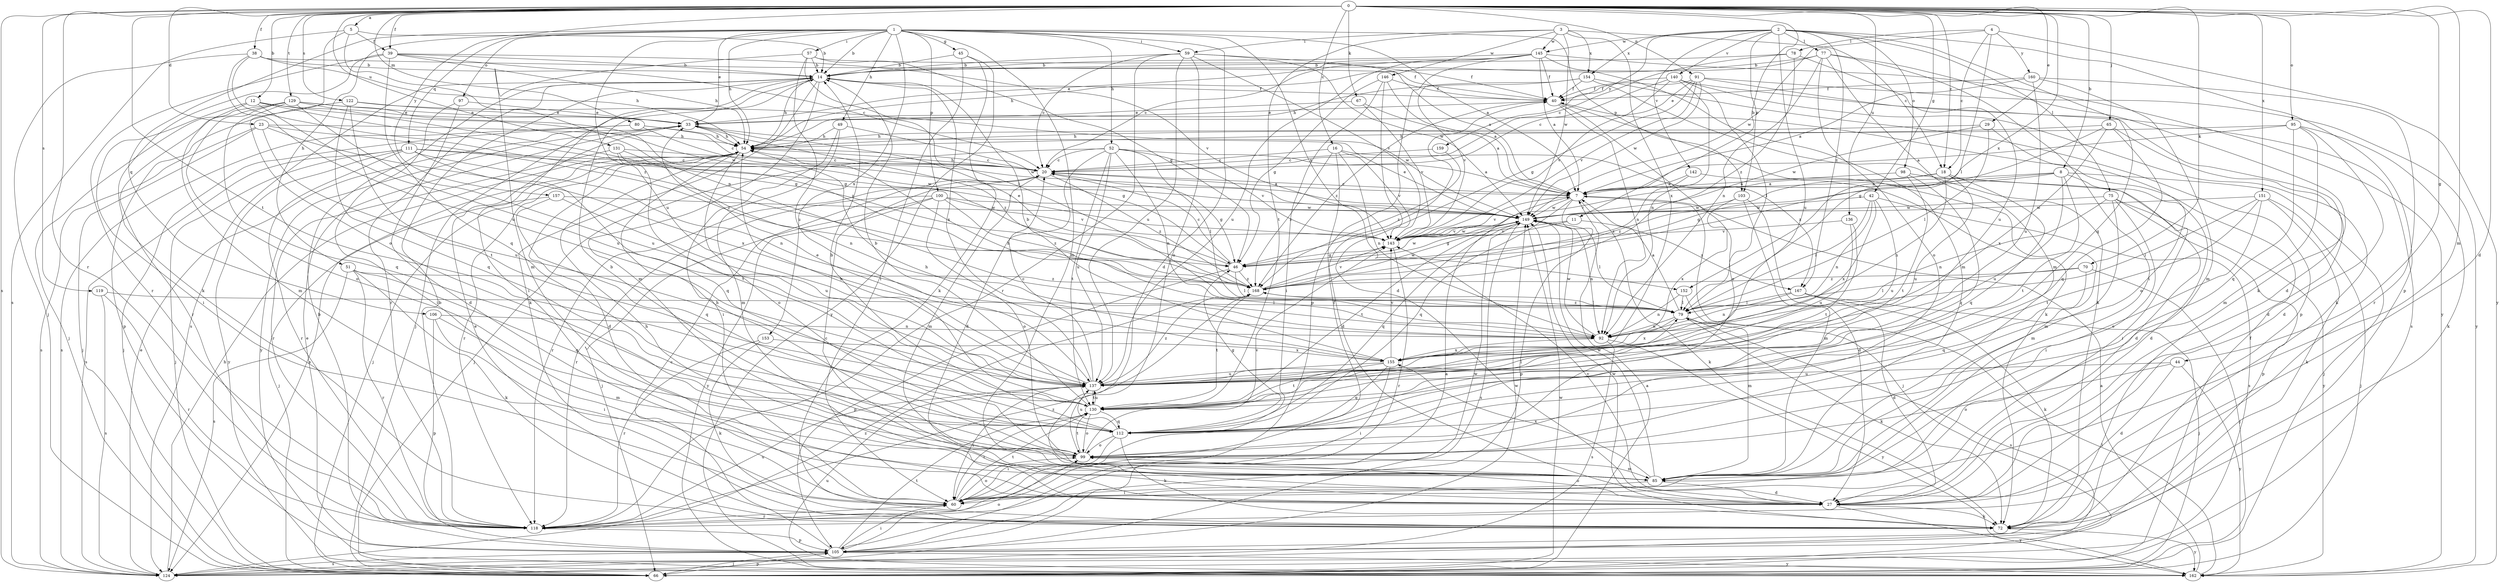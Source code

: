 strict digraph  {
0;
1;
2;
3;
4;
5;
7;
8;
11;
12;
14;
16;
18;
20;
23;
27;
29;
33;
38;
39;
40;
42;
44;
45;
46;
49;
51;
52;
54;
57;
59;
60;
65;
66;
67;
70;
72;
75;
77;
78;
79;
80;
85;
91;
92;
95;
97;
98;
99;
100;
103;
105;
106;
111;
112;
118;
119;
122;
124;
129;
130;
131;
136;
137;
140;
142;
143;
145;
146;
149;
151;
152;
153;
154;
155;
157;
159;
160;
162;
167;
168;
0 -> 5  [label=a];
0 -> 8  [label=b];
0 -> 11  [label=b];
0 -> 12  [label=b];
0 -> 16  [label=c];
0 -> 18  [label=c];
0 -> 23  [label=d];
0 -> 27  [label=d];
0 -> 29  [label=e];
0 -> 38  [label=f];
0 -> 39  [label=f];
0 -> 42  [label=g];
0 -> 44  [label=g];
0 -> 65  [label=j];
0 -> 67  [label=k];
0 -> 70  [label=k];
0 -> 80  [label=m];
0 -> 85  [label=m];
0 -> 91  [label=n];
0 -> 95  [label=o];
0 -> 118  [label=r];
0 -> 119  [label=s];
0 -> 122  [label=s];
0 -> 124  [label=s];
0 -> 129  [label=t];
0 -> 130  [label=t];
0 -> 131  [label=u];
0 -> 136  [label=u];
0 -> 151  [label=x];
0 -> 152  [label=x];
0 -> 157  [label=y];
1 -> 7  [label=a];
1 -> 14  [label=b];
1 -> 27  [label=d];
1 -> 33  [label=e];
1 -> 45  [label=g];
1 -> 49  [label=h];
1 -> 51  [label=h];
1 -> 52  [label=h];
1 -> 54  [label=h];
1 -> 57  [label=i];
1 -> 59  [label=i];
1 -> 85  [label=m];
1 -> 97  [label=o];
1 -> 100  [label=p];
1 -> 103  [label=p];
1 -> 106  [label=q];
1 -> 111  [label=q];
1 -> 137  [label=u];
1 -> 152  [label=x];
1 -> 153  [label=x];
2 -> 75  [label=l];
2 -> 77  [label=l];
2 -> 98  [label=o];
2 -> 103  [label=p];
2 -> 105  [label=p];
2 -> 112  [label=q];
2 -> 137  [label=u];
2 -> 140  [label=v];
2 -> 142  [label=v];
2 -> 145  [label=w];
2 -> 154  [label=x];
2 -> 159  [label=y];
2 -> 167  [label=z];
3 -> 18  [label=c];
3 -> 59  [label=i];
3 -> 130  [label=t];
3 -> 145  [label=w];
3 -> 146  [label=w];
3 -> 149  [label=w];
3 -> 154  [label=x];
3 -> 155  [label=x];
4 -> 18  [label=c];
4 -> 78  [label=l];
4 -> 79  [label=l];
4 -> 149  [label=w];
4 -> 160  [label=y];
4 -> 162  [label=y];
5 -> 14  [label=b];
5 -> 39  [label=f];
5 -> 92  [label=n];
5 -> 99  [label=o];
5 -> 124  [label=s];
7 -> 20  [label=c];
7 -> 66  [label=j];
7 -> 72  [label=k];
7 -> 105  [label=p];
7 -> 112  [label=q];
7 -> 143  [label=v];
7 -> 149  [label=w];
8 -> 7  [label=a];
8 -> 27  [label=d];
8 -> 46  [label=g];
8 -> 66  [label=j];
8 -> 130  [label=t];
8 -> 137  [label=u];
8 -> 143  [label=v];
11 -> 46  [label=g];
11 -> 143  [label=v];
11 -> 167  [label=z];
12 -> 33  [label=e];
12 -> 46  [label=g];
12 -> 60  [label=i];
12 -> 85  [label=m];
12 -> 137  [label=u];
12 -> 149  [label=w];
14 -> 40  [label=f];
14 -> 54  [label=h];
14 -> 60  [label=i];
14 -> 66  [label=j];
14 -> 72  [label=k];
14 -> 85  [label=m];
14 -> 118  [label=r];
14 -> 124  [label=s];
14 -> 155  [label=x];
16 -> 20  [label=c];
16 -> 27  [label=d];
16 -> 92  [label=n];
16 -> 143  [label=v];
16 -> 167  [label=z];
16 -> 168  [label=z];
18 -> 7  [label=a];
18 -> 60  [label=i];
18 -> 92  [label=n];
18 -> 112  [label=q];
18 -> 137  [label=u];
18 -> 168  [label=z];
20 -> 7  [label=a];
20 -> 46  [label=g];
20 -> 54  [label=h];
20 -> 85  [label=m];
20 -> 118  [label=r];
20 -> 168  [label=z];
23 -> 54  [label=h];
23 -> 66  [label=j];
23 -> 124  [label=s];
23 -> 137  [label=u];
23 -> 155  [label=x];
23 -> 168  [label=z];
27 -> 20  [label=c];
27 -> 54  [label=h];
27 -> 72  [label=k];
27 -> 99  [label=o];
27 -> 143  [label=v];
27 -> 162  [label=y];
29 -> 54  [label=h];
29 -> 79  [label=l];
29 -> 99  [label=o];
29 -> 149  [label=w];
33 -> 54  [label=h];
33 -> 162  [label=y];
33 -> 168  [label=z];
38 -> 14  [label=b];
38 -> 40  [label=f];
38 -> 54  [label=h];
38 -> 66  [label=j];
38 -> 137  [label=u];
38 -> 168  [label=z];
39 -> 14  [label=b];
39 -> 20  [label=c];
39 -> 54  [label=h];
39 -> 72  [label=k];
39 -> 112  [label=q];
39 -> 118  [label=r];
39 -> 143  [label=v];
40 -> 33  [label=e];
40 -> 72  [label=k];
40 -> 92  [label=n];
40 -> 99  [label=o];
40 -> 168  [label=z];
42 -> 79  [label=l];
42 -> 92  [label=n];
42 -> 124  [label=s];
42 -> 137  [label=u];
42 -> 149  [label=w];
42 -> 155  [label=x];
44 -> 27  [label=d];
44 -> 99  [label=o];
44 -> 137  [label=u];
44 -> 162  [label=y];
45 -> 14  [label=b];
45 -> 60  [label=i];
45 -> 72  [label=k];
45 -> 162  [label=y];
46 -> 20  [label=c];
46 -> 33  [label=e];
46 -> 79  [label=l];
46 -> 105  [label=p];
46 -> 149  [label=w];
46 -> 168  [label=z];
49 -> 46  [label=g];
49 -> 54  [label=h];
49 -> 60  [label=i];
49 -> 85  [label=m];
51 -> 72  [label=k];
51 -> 112  [label=q];
51 -> 118  [label=r];
51 -> 124  [label=s];
51 -> 168  [label=z];
52 -> 7  [label=a];
52 -> 20  [label=c];
52 -> 27  [label=d];
52 -> 66  [label=j];
52 -> 79  [label=l];
52 -> 92  [label=n];
52 -> 130  [label=t];
52 -> 137  [label=u];
52 -> 143  [label=v];
54 -> 20  [label=c];
54 -> 27  [label=d];
54 -> 66  [label=j];
54 -> 99  [label=o];
54 -> 118  [label=r];
54 -> 124  [label=s];
57 -> 14  [label=b];
57 -> 40  [label=f];
57 -> 46  [label=g];
57 -> 79  [label=l];
57 -> 85  [label=m];
57 -> 137  [label=u];
59 -> 7  [label=a];
59 -> 14  [label=b];
59 -> 20  [label=c];
59 -> 99  [label=o];
59 -> 118  [label=r];
59 -> 137  [label=u];
59 -> 143  [label=v];
59 -> 149  [label=w];
60 -> 40  [label=f];
60 -> 99  [label=o];
60 -> 118  [label=r];
60 -> 130  [label=t];
65 -> 27  [label=d];
65 -> 46  [label=g];
65 -> 54  [label=h];
65 -> 112  [label=q];
65 -> 155  [label=x];
66 -> 7  [label=a];
66 -> 40  [label=f];
66 -> 105  [label=p];
66 -> 149  [label=w];
67 -> 7  [label=a];
67 -> 33  [label=e];
67 -> 143  [label=v];
70 -> 66  [label=j];
70 -> 79  [label=l];
70 -> 112  [label=q];
70 -> 168  [label=z];
72 -> 33  [label=e];
72 -> 149  [label=w];
72 -> 162  [label=y];
75 -> 60  [label=i];
75 -> 85  [label=m];
75 -> 92  [label=n];
75 -> 105  [label=p];
75 -> 149  [label=w];
75 -> 162  [label=y];
77 -> 14  [label=b];
77 -> 54  [label=h];
77 -> 60  [label=i];
77 -> 72  [label=k];
77 -> 85  [label=m];
77 -> 92  [label=n];
77 -> 99  [label=o];
78 -> 14  [label=b];
78 -> 20  [label=c];
78 -> 137  [label=u];
78 -> 168  [label=z];
79 -> 7  [label=a];
79 -> 72  [label=k];
79 -> 92  [label=n];
79 -> 124  [label=s];
79 -> 155  [label=x];
79 -> 168  [label=z];
80 -> 20  [label=c];
80 -> 54  [label=h];
80 -> 66  [label=j];
80 -> 124  [label=s];
80 -> 149  [label=w];
85 -> 27  [label=d];
85 -> 60  [label=i];
85 -> 149  [label=w];
85 -> 155  [label=x];
91 -> 27  [label=d];
91 -> 33  [label=e];
91 -> 40  [label=f];
91 -> 46  [label=g];
91 -> 143  [label=v];
91 -> 149  [label=w];
91 -> 162  [label=y];
92 -> 54  [label=h];
92 -> 124  [label=s];
92 -> 149  [label=w];
92 -> 155  [label=x];
92 -> 162  [label=y];
95 -> 7  [label=a];
95 -> 27  [label=d];
95 -> 54  [label=h];
95 -> 72  [label=k];
95 -> 85  [label=m];
95 -> 112  [label=q];
97 -> 27  [label=d];
97 -> 33  [label=e];
97 -> 60  [label=i];
98 -> 7  [label=a];
98 -> 27  [label=d];
98 -> 112  [label=q];
98 -> 130  [label=t];
99 -> 14  [label=b];
99 -> 54  [label=h];
99 -> 85  [label=m];
99 -> 130  [label=t];
99 -> 143  [label=v];
100 -> 66  [label=j];
100 -> 99  [label=o];
100 -> 118  [label=r];
100 -> 143  [label=v];
100 -> 149  [label=w];
100 -> 162  [label=y];
100 -> 168  [label=z];
103 -> 27  [label=d];
103 -> 85  [label=m];
103 -> 149  [label=w];
103 -> 155  [label=x];
105 -> 7  [label=a];
105 -> 14  [label=b];
105 -> 20  [label=c];
105 -> 33  [label=e];
105 -> 60  [label=i];
105 -> 66  [label=j];
105 -> 99  [label=o];
105 -> 124  [label=s];
105 -> 130  [label=t];
105 -> 149  [label=w];
105 -> 162  [label=y];
106 -> 60  [label=i];
106 -> 85  [label=m];
106 -> 92  [label=n];
106 -> 105  [label=p];
111 -> 20  [label=c];
111 -> 66  [label=j];
111 -> 92  [label=n];
111 -> 112  [label=q];
111 -> 118  [label=r];
111 -> 124  [label=s];
111 -> 143  [label=v];
111 -> 162  [label=y];
112 -> 14  [label=b];
112 -> 46  [label=g];
112 -> 60  [label=i];
112 -> 72  [label=k];
112 -> 99  [label=o];
112 -> 137  [label=u];
118 -> 14  [label=b];
118 -> 105  [label=p];
118 -> 137  [label=u];
118 -> 149  [label=w];
118 -> 168  [label=z];
119 -> 79  [label=l];
119 -> 118  [label=r];
119 -> 124  [label=s];
122 -> 33  [label=e];
122 -> 105  [label=p];
122 -> 112  [label=q];
122 -> 130  [label=t];
122 -> 149  [label=w];
124 -> 33  [label=e];
124 -> 54  [label=h];
124 -> 168  [label=z];
129 -> 33  [label=e];
129 -> 46  [label=g];
129 -> 66  [label=j];
129 -> 99  [label=o];
129 -> 112  [label=q];
129 -> 118  [label=r];
129 -> 137  [label=u];
129 -> 168  [label=z];
130 -> 14  [label=b];
130 -> 54  [label=h];
130 -> 60  [label=i];
130 -> 79  [label=l];
130 -> 99  [label=o];
130 -> 112  [label=q];
130 -> 137  [label=u];
131 -> 20  [label=c];
131 -> 92  [label=n];
131 -> 118  [label=r];
131 -> 130  [label=t];
131 -> 149  [label=w];
136 -> 130  [label=t];
136 -> 137  [label=u];
136 -> 143  [label=v];
137 -> 20  [label=c];
137 -> 33  [label=e];
137 -> 54  [label=h];
137 -> 60  [label=i];
137 -> 130  [label=t];
137 -> 168  [label=z];
140 -> 20  [label=c];
140 -> 40  [label=f];
140 -> 72  [label=k];
140 -> 79  [label=l];
140 -> 92  [label=n];
140 -> 124  [label=s];
140 -> 143  [label=v];
142 -> 7  [label=a];
142 -> 85  [label=m];
142 -> 168  [label=z];
143 -> 46  [label=g];
143 -> 118  [label=r];
143 -> 149  [label=w];
145 -> 7  [label=a];
145 -> 14  [label=b];
145 -> 20  [label=c];
145 -> 33  [label=e];
145 -> 40  [label=f];
145 -> 85  [label=m];
145 -> 105  [label=p];
145 -> 137  [label=u];
145 -> 162  [label=y];
146 -> 7  [label=a];
146 -> 27  [label=d];
146 -> 40  [label=f];
146 -> 46  [label=g];
146 -> 60  [label=i];
149 -> 33  [label=e];
149 -> 79  [label=l];
149 -> 92  [label=n];
149 -> 112  [label=q];
149 -> 124  [label=s];
149 -> 130  [label=t];
149 -> 143  [label=v];
151 -> 66  [label=j];
151 -> 72  [label=k];
151 -> 79  [label=l];
151 -> 99  [label=o];
151 -> 130  [label=t];
151 -> 149  [label=w];
152 -> 79  [label=l];
152 -> 85  [label=m];
152 -> 92  [label=n];
153 -> 72  [label=k];
153 -> 118  [label=r];
153 -> 155  [label=x];
154 -> 40  [label=f];
154 -> 54  [label=h];
154 -> 72  [label=k];
154 -> 105  [label=p];
154 -> 143  [label=v];
155 -> 14  [label=b];
155 -> 60  [label=i];
155 -> 112  [label=q];
155 -> 130  [label=t];
155 -> 137  [label=u];
155 -> 143  [label=v];
157 -> 66  [label=j];
157 -> 112  [label=q];
157 -> 137  [label=u];
157 -> 149  [label=w];
159 -> 20  [label=c];
159 -> 168  [label=z];
160 -> 7  [label=a];
160 -> 40  [label=f];
160 -> 85  [label=m];
160 -> 118  [label=r];
160 -> 137  [label=u];
162 -> 7  [label=a];
162 -> 79  [label=l];
162 -> 137  [label=u];
167 -> 27  [label=d];
167 -> 66  [label=j];
167 -> 72  [label=k];
167 -> 79  [label=l];
167 -> 92  [label=n];
168 -> 79  [label=l];
168 -> 130  [label=t];
168 -> 143  [label=v];
168 -> 149  [label=w];
}
